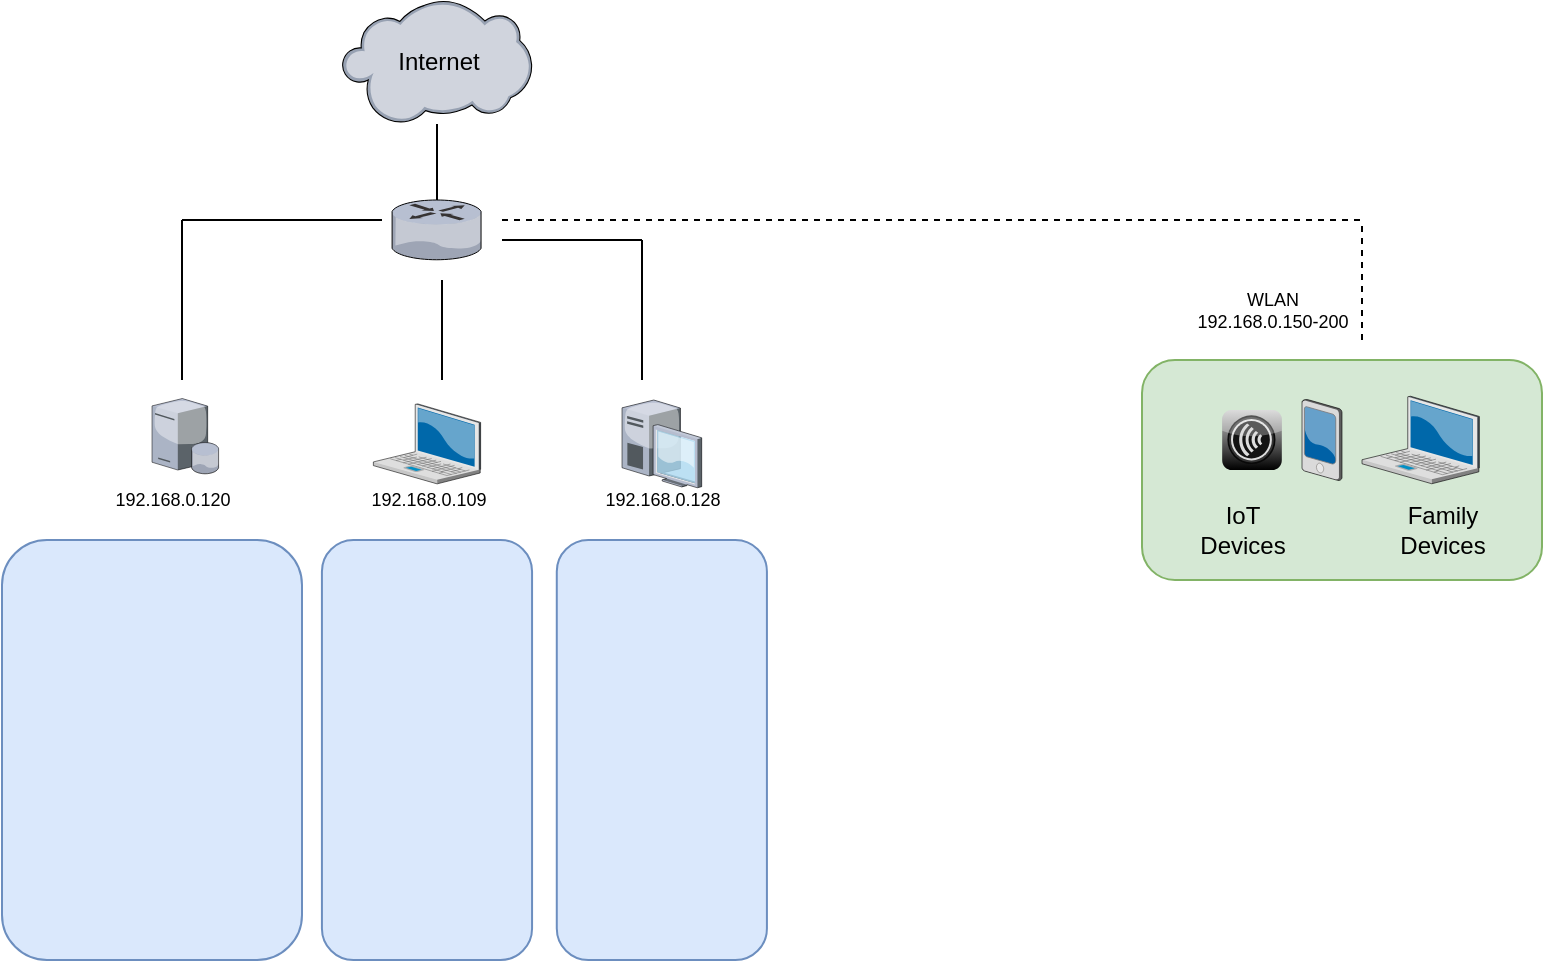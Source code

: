<mxfile version="16.4.6" type="github">
  <diagram id="JO79nyzCjHhp9sSutyHK" name="Page-1">
    <mxGraphModel dx="813" dy="430" grid="1" gridSize="10" guides="1" tooltips="1" connect="1" arrows="1" fold="1" page="1" pageScale="1" pageWidth="850" pageHeight="1100" math="0" shadow="0">
      <root>
        <mxCell id="0" />
        <mxCell id="1" parent="0" />
        <mxCell id="BRFDkiO2F6xxbZlysJWG-19" value="" style="rounded=1;whiteSpace=wrap;html=1;fontSize=9;fillColor=#dae8fc;strokeColor=#6c8ebf;" vertex="1" parent="1">
          <mxGeometry x="40" y="310" width="150" height="210" as="geometry" />
        </mxCell>
        <mxCell id="BRFDkiO2F6xxbZlysJWG-10" value="" style="rounded=1;whiteSpace=wrap;html=1;fillColor=#d5e8d4;strokeColor=#82b366;" vertex="1" parent="1">
          <mxGeometry x="610" y="220" width="200" height="110" as="geometry" />
        </mxCell>
        <mxCell id="BRFDkiO2F6xxbZlysJWG-1" value="" style="verticalLabelPosition=bottom;sketch=0;aspect=fixed;html=1;verticalAlign=top;strokeColor=none;align=center;outlineConnect=0;shape=mxgraph.citrix.cloud;" vertex="1" parent="1">
          <mxGeometry x="210" y="40" width="95" height="62" as="geometry" />
        </mxCell>
        <mxCell id="BRFDkiO2F6xxbZlysJWG-2" value="Internet" style="text;html=1;align=center;verticalAlign=middle;resizable=0;points=[];autosize=1;strokeColor=none;fillColor=none;" vertex="1" parent="1">
          <mxGeometry x="227.5" y="61" width="60" height="20" as="geometry" />
        </mxCell>
        <mxCell id="BRFDkiO2F6xxbZlysJWG-3" value="" style="verticalLabelPosition=bottom;sketch=0;aspect=fixed;html=1;verticalAlign=top;strokeColor=none;align=center;outlineConnect=0;shape=mxgraph.citrix.router;" vertex="1" parent="1">
          <mxGeometry x="235" y="140" width="45" height="29.87" as="geometry" />
        </mxCell>
        <mxCell id="BRFDkiO2F6xxbZlysJWG-4" value="" style="verticalLabelPosition=bottom;sketch=0;aspect=fixed;html=1;verticalAlign=top;strokeColor=none;align=center;outlineConnect=0;shape=mxgraph.citrix.pda;" vertex="1" parent="1">
          <mxGeometry x="690" y="239.67" width="20" height="40.67" as="geometry" />
        </mxCell>
        <mxCell id="BRFDkiO2F6xxbZlysJWG-5" value="" style="verticalLabelPosition=bottom;sketch=0;aspect=fixed;html=1;verticalAlign=top;strokeColor=none;align=center;outlineConnect=0;shape=mxgraph.citrix.laptop_2;" vertex="1" parent="1">
          <mxGeometry x="720" y="238.13" width="58.67" height="43.75" as="geometry" />
        </mxCell>
        <mxCell id="BRFDkiO2F6xxbZlysJWG-6" value="" style="verticalLabelPosition=bottom;sketch=0;aspect=fixed;html=1;verticalAlign=top;strokeColor=none;align=center;outlineConnect=0;shape=mxgraph.citrix.role_storefront_services;fillColor=#CCCCCC;gradientColor=#000000;gradientDirection=south;" vertex="1" parent="1">
          <mxGeometry x="650" y="245.0" width="30" height="30" as="geometry" />
        </mxCell>
        <mxCell id="BRFDkiO2F6xxbZlysJWG-7" value="" style="verticalLabelPosition=bottom;sketch=0;aspect=fixed;html=1;verticalAlign=top;strokeColor=none;align=center;outlineConnect=0;shape=mxgraph.citrix.desktop;" vertex="1" parent="1">
          <mxGeometry x="350" y="240" width="39.85" height="43.88" as="geometry" />
        </mxCell>
        <mxCell id="BRFDkiO2F6xxbZlysJWG-8" value="" style="verticalLabelPosition=bottom;sketch=0;aspect=fixed;html=1;verticalAlign=top;strokeColor=none;align=center;outlineConnect=0;shape=mxgraph.citrix.database_server;" vertex="1" parent="1">
          <mxGeometry x="115" y="239.27" width="33.43" height="37.61" as="geometry" />
        </mxCell>
        <mxCell id="BRFDkiO2F6xxbZlysJWG-9" value="" style="verticalLabelPosition=bottom;sketch=0;aspect=fixed;html=1;verticalAlign=top;strokeColor=none;align=center;outlineConnect=0;shape=mxgraph.citrix.laptop_2;" vertex="1" parent="1">
          <mxGeometry x="225.68" y="241.94" width="53.64" height="40" as="geometry" />
        </mxCell>
        <mxCell id="BRFDkiO2F6xxbZlysJWG-11" value="IoT&lt;br&gt;Devices&lt;br&gt;" style="text;html=1;align=center;verticalAlign=middle;resizable=0;points=[];autosize=1;strokeColor=none;fillColor=none;" vertex="1" parent="1">
          <mxGeometry x="630" y="290" width="60" height="30" as="geometry" />
        </mxCell>
        <mxCell id="BRFDkiO2F6xxbZlysJWG-12" value="Family&lt;br&gt;Devices" style="text;html=1;align=center;verticalAlign=middle;resizable=0;points=[];autosize=1;strokeColor=none;fillColor=none;" vertex="1" parent="1">
          <mxGeometry x="730" y="290" width="60" height="30" as="geometry" />
        </mxCell>
        <mxCell id="BRFDkiO2F6xxbZlysJWG-13" value="" style="endArrow=none;dashed=1;html=1;rounded=0;" edge="1" parent="1">
          <mxGeometry width="50" height="50" relative="1" as="geometry">
            <mxPoint x="290" y="150" as="sourcePoint" />
            <mxPoint x="720" y="150" as="targetPoint" />
          </mxGeometry>
        </mxCell>
        <mxCell id="BRFDkiO2F6xxbZlysJWG-14" value="" style="endArrow=none;dashed=1;html=1;rounded=0;" edge="1" parent="1">
          <mxGeometry width="50" height="50" relative="1" as="geometry">
            <mxPoint x="720" y="210" as="sourcePoint" />
            <mxPoint x="720" y="150" as="targetPoint" />
          </mxGeometry>
        </mxCell>
        <mxCell id="BRFDkiO2F6xxbZlysJWG-15" value="WLAN&lt;br style=&quot;font-size: 9px;&quot;&gt;192.168.0.150-200" style="text;html=1;align=center;verticalAlign=middle;resizable=0;points=[];autosize=1;strokeColor=none;fillColor=none;fontSize=9;" vertex="1" parent="1">
          <mxGeometry x="630" y="180" width="90" height="30" as="geometry" />
        </mxCell>
        <mxCell id="BRFDkiO2F6xxbZlysJWG-16" value="192.168.0.120&lt;br&gt;" style="text;html=1;align=center;verticalAlign=middle;resizable=0;points=[];autosize=1;strokeColor=none;fillColor=none;fontSize=9;" vertex="1" parent="1">
          <mxGeometry x="90" y="280" width="70" height="20" as="geometry" />
        </mxCell>
        <mxCell id="BRFDkiO2F6xxbZlysJWG-17" value="192.168.0.109&lt;br&gt;" style="text;html=1;align=center;verticalAlign=middle;resizable=0;points=[];autosize=1;strokeColor=none;fillColor=none;fontSize=9;" vertex="1" parent="1">
          <mxGeometry x="217.5" y="280" width="70" height="20" as="geometry" />
        </mxCell>
        <mxCell id="BRFDkiO2F6xxbZlysJWG-18" value="192.168.0.128&lt;br&gt;" style="text;html=1;align=center;verticalAlign=middle;resizable=0;points=[];autosize=1;strokeColor=none;fillColor=none;fontSize=9;" vertex="1" parent="1">
          <mxGeometry x="334.93" y="280" width="70" height="20" as="geometry" />
        </mxCell>
        <mxCell id="BRFDkiO2F6xxbZlysJWG-20" value="" style="rounded=1;whiteSpace=wrap;html=1;fontSize=9;fillColor=#dae8fc;strokeColor=#6c8ebf;" vertex="1" parent="1">
          <mxGeometry x="199.96" y="310" width="105.07" height="210" as="geometry" />
        </mxCell>
        <mxCell id="BRFDkiO2F6xxbZlysJWG-21" value="" style="rounded=1;whiteSpace=wrap;html=1;fontSize=9;fillColor=#dae8fc;strokeColor=#6c8ebf;" vertex="1" parent="1">
          <mxGeometry x="317.39" y="310" width="105.07" height="210" as="geometry" />
        </mxCell>
        <mxCell id="BRFDkiO2F6xxbZlysJWG-22" value="" style="endArrow=none;html=1;rounded=0;fontSize=9;" edge="1" parent="1">
          <mxGeometry width="50" height="50" relative="1" as="geometry">
            <mxPoint x="130" y="150" as="sourcePoint" />
            <mxPoint x="230" y="150" as="targetPoint" />
          </mxGeometry>
        </mxCell>
        <mxCell id="BRFDkiO2F6xxbZlysJWG-23" value="" style="endArrow=none;html=1;rounded=0;fontSize=9;" edge="1" parent="1">
          <mxGeometry width="50" height="50" relative="1" as="geometry">
            <mxPoint x="130" y="230" as="sourcePoint" />
            <mxPoint x="130" y="150" as="targetPoint" />
          </mxGeometry>
        </mxCell>
        <mxCell id="BRFDkiO2F6xxbZlysJWG-24" value="" style="endArrow=none;html=1;rounded=0;fontSize=9;" edge="1" parent="1">
          <mxGeometry width="50" height="50" relative="1" as="geometry">
            <mxPoint x="260" y="230" as="sourcePoint" />
            <mxPoint x="260" y="180" as="targetPoint" />
          </mxGeometry>
        </mxCell>
        <mxCell id="BRFDkiO2F6xxbZlysJWG-25" value="" style="endArrow=none;html=1;rounded=0;fontSize=9;" edge="1" parent="1">
          <mxGeometry width="50" height="50" relative="1" as="geometry">
            <mxPoint x="360" y="160" as="sourcePoint" />
            <mxPoint x="290" y="160" as="targetPoint" />
          </mxGeometry>
        </mxCell>
        <mxCell id="BRFDkiO2F6xxbZlysJWG-26" value="" style="endArrow=none;html=1;rounded=0;fontSize=9;" edge="1" parent="1">
          <mxGeometry width="50" height="50" relative="1" as="geometry">
            <mxPoint x="360" y="230" as="sourcePoint" />
            <mxPoint x="360" y="160" as="targetPoint" />
          </mxGeometry>
        </mxCell>
        <mxCell id="BRFDkiO2F6xxbZlysJWG-27" value="" style="endArrow=none;html=1;rounded=0;fontSize=9;" edge="1" parent="1" source="BRFDkiO2F6xxbZlysJWG-3" target="BRFDkiO2F6xxbZlysJWG-1">
          <mxGeometry width="50" height="50" relative="1" as="geometry">
            <mxPoint x="260" y="130" as="sourcePoint" />
            <mxPoint x="260" y="110" as="targetPoint" />
          </mxGeometry>
        </mxCell>
      </root>
    </mxGraphModel>
  </diagram>
</mxfile>
